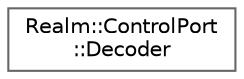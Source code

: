 digraph "Graphical Class Hierarchy"
{
 // LATEX_PDF_SIZE
  bgcolor="transparent";
  edge [fontname=Helvetica,fontsize=10,labelfontname=Helvetica,labelfontsize=10];
  node [fontname=Helvetica,fontsize=10,shape=box,height=0.2,width=0.4];
  rankdir="LR";
  Node0 [id="Node000000",label="Realm::ControlPort\l::Decoder",height=0.2,width=0.4,color="grey40", fillcolor="white", style="filled",URL="$classRealm_1_1ControlPort_1_1Decoder.html",tooltip=" "];
}

